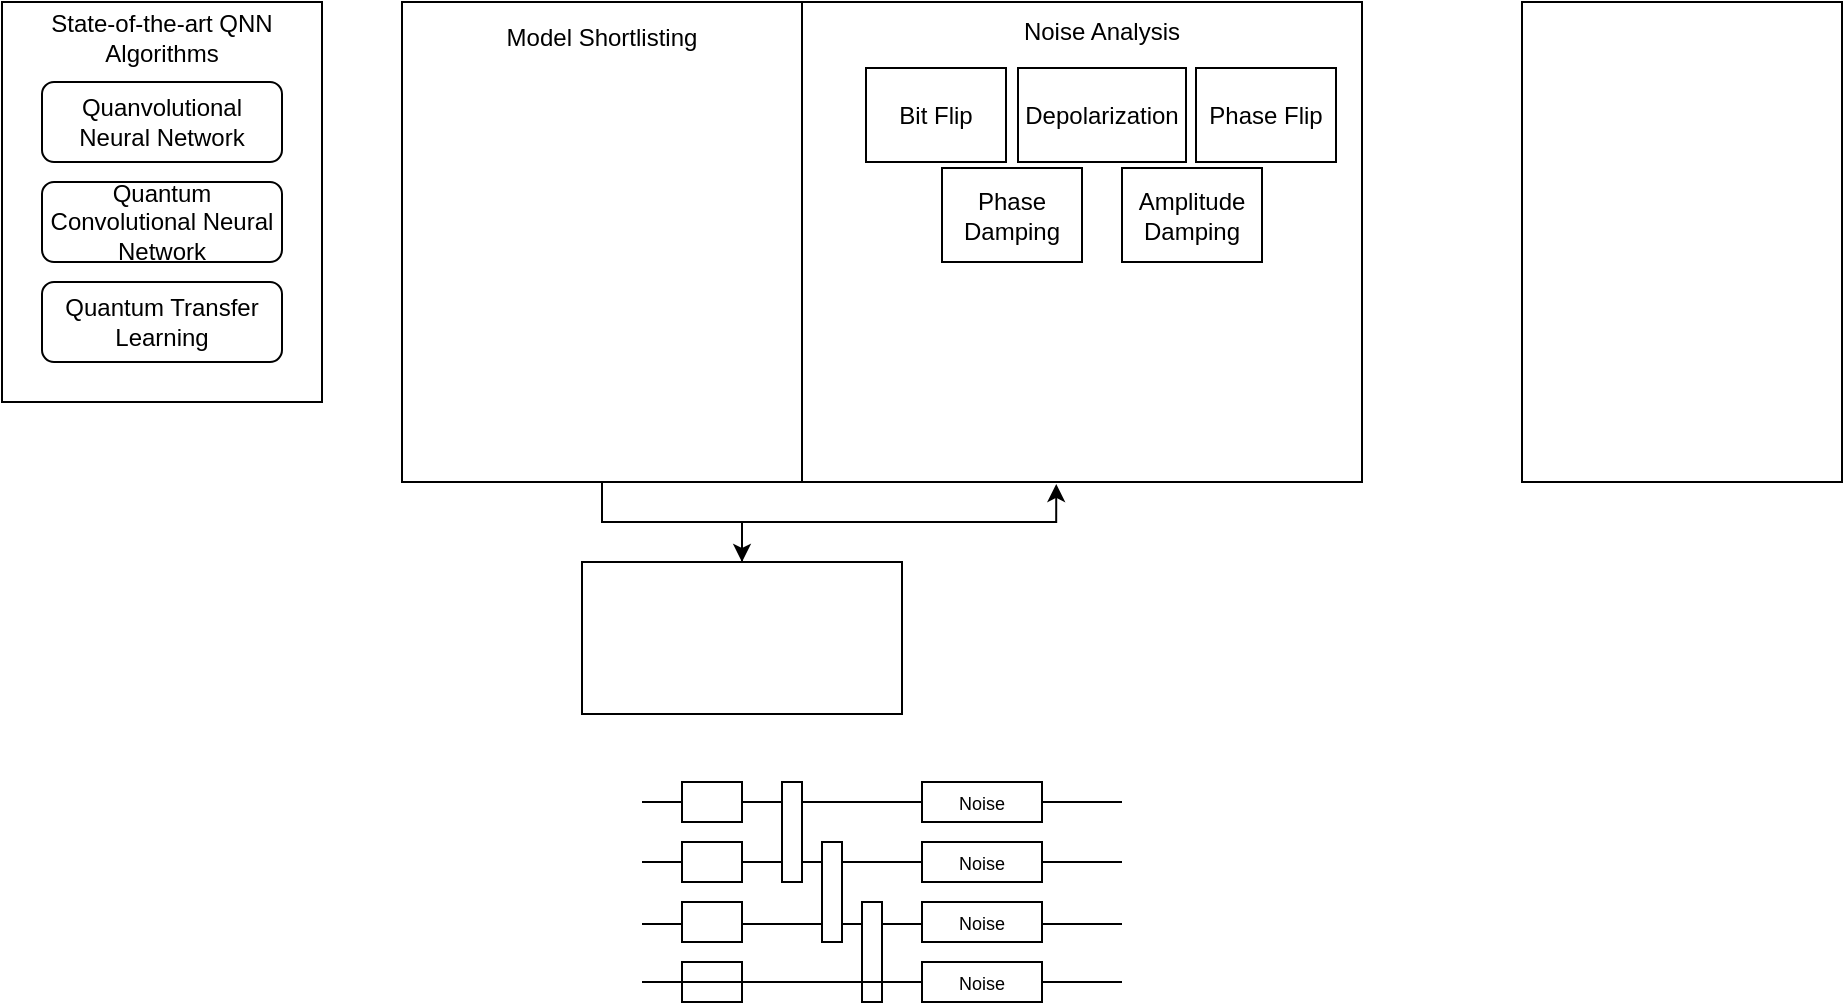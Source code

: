 <mxfile version="24.2.8" type="github" pages="6">
  <diagram name="QCE-Methodology" id="ciLwFc6_xf-5Hv-enScU">
    <mxGraphModel dx="990" dy="640" grid="1" gridSize="10" guides="1" tooltips="1" connect="1" arrows="1" fold="1" page="1" pageScale="1" pageWidth="1169" pageHeight="827" math="0" shadow="0">
      <root>
        <mxCell id="0" />
        <mxCell id="1" parent="0" />
        <mxCell id="vqSa0VOfY4HYo12dXOzq-1" value="" style="rounded=0;whiteSpace=wrap;html=1;" vertex="1" parent="1">
          <mxGeometry x="80" y="80" width="160" height="200" as="geometry" />
        </mxCell>
        <mxCell id="q-n9SwoGb6ShsEJauN7R-2" style="edgeStyle=orthogonalEdgeStyle;rounded=0;orthogonalLoop=1;jettySize=auto;html=1;entryX=0.5;entryY=0;entryDx=0;entryDy=0;" edge="1" parent="1" source="vqSa0VOfY4HYo12dXOzq-2" target="q-n9SwoGb6ShsEJauN7R-1">
          <mxGeometry relative="1" as="geometry" />
        </mxCell>
        <mxCell id="vqSa0VOfY4HYo12dXOzq-2" value="" style="rounded=0;whiteSpace=wrap;html=1;" vertex="1" parent="1">
          <mxGeometry x="280" y="80" width="200" height="240" as="geometry" />
        </mxCell>
        <mxCell id="vqSa0VOfY4HYo12dXOzq-3" value="" style="rounded=0;whiteSpace=wrap;html=1;" vertex="1" parent="1">
          <mxGeometry x="840" y="80" width="160" height="240" as="geometry" />
        </mxCell>
        <mxCell id="vqSa0VOfY4HYo12dXOzq-4" value="State-of-the-art QNN Algorithms" style="text;html=1;align=center;verticalAlign=middle;whiteSpace=wrap;rounded=0;" vertex="1" parent="1">
          <mxGeometry x="90" y="83" width="140" height="30" as="geometry" />
        </mxCell>
        <mxCell id="vqSa0VOfY4HYo12dXOzq-5" value="Quanvolutional Neural Network" style="rounded=1;whiteSpace=wrap;html=1;" vertex="1" parent="1">
          <mxGeometry x="100" y="120" width="120" height="40" as="geometry" />
        </mxCell>
        <mxCell id="vqSa0VOfY4HYo12dXOzq-6" value="Quantum Convolutional Neural Network" style="rounded=1;whiteSpace=wrap;html=1;" vertex="1" parent="1">
          <mxGeometry x="100" y="170" width="120" height="40" as="geometry" />
        </mxCell>
        <mxCell id="vqSa0VOfY4HYo12dXOzq-7" value="Quantum Transfer Learning" style="rounded=1;whiteSpace=wrap;html=1;" vertex="1" parent="1">
          <mxGeometry x="100" y="220" width="120" height="40" as="geometry" />
        </mxCell>
        <mxCell id="vqSa0VOfY4HYo12dXOzq-8" value="" style="rounded=0;whiteSpace=wrap;html=1;" vertex="1" parent="1">
          <mxGeometry x="480" y="80" width="280" height="240" as="geometry" />
        </mxCell>
        <mxCell id="vqSa0VOfY4HYo12dXOzq-9" value="Model Shortlisting" style="text;html=1;align=center;verticalAlign=middle;whiteSpace=wrap;rounded=0;" vertex="1" parent="1">
          <mxGeometry x="290" y="83" width="180" height="30" as="geometry" />
        </mxCell>
        <mxCell id="vqSa0VOfY4HYo12dXOzq-10" value="Noise Analysis" style="text;html=1;align=center;verticalAlign=middle;whiteSpace=wrap;rounded=0;" vertex="1" parent="1">
          <mxGeometry x="540" y="80" width="180" height="30" as="geometry" />
        </mxCell>
        <mxCell id="vqSa0VOfY4HYo12dXOzq-11" value="Amplitude Damping" style="rounded=0;whiteSpace=wrap;html=1;" vertex="1" parent="1">
          <mxGeometry x="640" y="163" width="70" height="47" as="geometry" />
        </mxCell>
        <mxCell id="vqSa0VOfY4HYo12dXOzq-12" value="Bit Flip" style="rounded=0;whiteSpace=wrap;html=1;" vertex="1" parent="1">
          <mxGeometry x="512" y="113" width="70" height="47" as="geometry" />
        </mxCell>
        <mxCell id="vqSa0VOfY4HYo12dXOzq-13" value="Depolarization" style="rounded=0;whiteSpace=wrap;html=1;" vertex="1" parent="1">
          <mxGeometry x="588" y="113" width="84" height="47" as="geometry" />
        </mxCell>
        <mxCell id="vqSa0VOfY4HYo12dXOzq-14" value="Phase Damping" style="rounded=0;whiteSpace=wrap;html=1;" vertex="1" parent="1">
          <mxGeometry x="550" y="163" width="70" height="47" as="geometry" />
        </mxCell>
        <mxCell id="vqSa0VOfY4HYo12dXOzq-15" value="Phase Flip" style="rounded=0;whiteSpace=wrap;html=1;" vertex="1" parent="1">
          <mxGeometry x="677" y="113" width="70" height="47" as="geometry" />
        </mxCell>
        <mxCell id="vqSa0VOfY4HYo12dXOzq-17" value="" style="endArrow=none;html=1;rounded=0;" edge="1" parent="1">
          <mxGeometry width="50" height="50" relative="1" as="geometry">
            <mxPoint x="400" y="480" as="sourcePoint" />
            <mxPoint x="640" y="480" as="targetPoint" />
          </mxGeometry>
        </mxCell>
        <mxCell id="vqSa0VOfY4HYo12dXOzq-18" value="" style="endArrow=none;html=1;rounded=0;" edge="1" parent="1">
          <mxGeometry width="50" height="50" relative="1" as="geometry">
            <mxPoint x="400" y="510" as="sourcePoint" />
            <mxPoint x="640" y="510" as="targetPoint" />
          </mxGeometry>
        </mxCell>
        <mxCell id="vqSa0VOfY4HYo12dXOzq-19" value="" style="endArrow=none;html=1;rounded=0;" edge="1" parent="1">
          <mxGeometry width="50" height="50" relative="1" as="geometry">
            <mxPoint x="400" y="541" as="sourcePoint" />
            <mxPoint x="640" y="541" as="targetPoint" />
          </mxGeometry>
        </mxCell>
        <mxCell id="vqSa0VOfY4HYo12dXOzq-20" value="" style="endArrow=none;html=1;rounded=0;" edge="1" parent="1" source="vqSa0VOfY4HYo12dXOzq-32">
          <mxGeometry width="50" height="50" relative="1" as="geometry">
            <mxPoint x="400" y="570" as="sourcePoint" />
            <mxPoint x="640" y="570" as="targetPoint" />
          </mxGeometry>
        </mxCell>
        <mxCell id="vqSa0VOfY4HYo12dXOzq-21" value="" style="rounded=0;whiteSpace=wrap;html=1;" vertex="1" parent="1">
          <mxGeometry x="420" y="470" width="30" height="20" as="geometry" />
        </mxCell>
        <mxCell id="vqSa0VOfY4HYo12dXOzq-22" value="" style="rounded=0;whiteSpace=wrap;html=1;" vertex="1" parent="1">
          <mxGeometry x="420" y="500" width="30" height="20" as="geometry" />
        </mxCell>
        <mxCell id="vqSa0VOfY4HYo12dXOzq-23" value="" style="rounded=0;whiteSpace=wrap;html=1;" vertex="1" parent="1">
          <mxGeometry x="420" y="530" width="30" height="20" as="geometry" />
        </mxCell>
        <mxCell id="vqSa0VOfY4HYo12dXOzq-24" value="" style="rounded=0;whiteSpace=wrap;html=1;" vertex="1" parent="1">
          <mxGeometry x="420" y="560" width="30" height="20" as="geometry" />
        </mxCell>
        <mxCell id="vqSa0VOfY4HYo12dXOzq-25" value="" style="rounded=0;whiteSpace=wrap;html=1;" vertex="1" parent="1">
          <mxGeometry x="470" y="470" width="10" height="50" as="geometry" />
        </mxCell>
        <mxCell id="vqSa0VOfY4HYo12dXOzq-26" value="" style="rounded=0;whiteSpace=wrap;html=1;" vertex="1" parent="1">
          <mxGeometry x="490" y="500" width="10" height="50" as="geometry" />
        </mxCell>
        <mxCell id="vqSa0VOfY4HYo12dXOzq-27" value="" style="rounded=0;whiteSpace=wrap;html=1;" vertex="1" parent="1">
          <mxGeometry x="510" y="530" width="10" height="50" as="geometry" />
        </mxCell>
        <mxCell id="vqSa0VOfY4HYo12dXOzq-29" value="&lt;font style=&quot;font-size: 9px;&quot;&gt;Noise&lt;/font&gt;" style="rounded=0;whiteSpace=wrap;html=1;" vertex="1" parent="1">
          <mxGeometry x="540" y="470" width="60" height="20" as="geometry" />
        </mxCell>
        <mxCell id="vqSa0VOfY4HYo12dXOzq-30" value="&lt;font style=&quot;font-size: 9px;&quot;&gt;Noise&lt;/font&gt;" style="rounded=0;whiteSpace=wrap;html=1;" vertex="1" parent="1">
          <mxGeometry x="540" y="500" width="60" height="20" as="geometry" />
        </mxCell>
        <mxCell id="vqSa0VOfY4HYo12dXOzq-31" value="&lt;font style=&quot;font-size: 9px;&quot;&gt;Noise&lt;/font&gt;" style="rounded=0;whiteSpace=wrap;html=1;" vertex="1" parent="1">
          <mxGeometry x="540" y="530" width="60" height="20" as="geometry" />
        </mxCell>
        <mxCell id="vqSa0VOfY4HYo12dXOzq-33" value="" style="endArrow=none;html=1;rounded=0;" edge="1" parent="1" target="vqSa0VOfY4HYo12dXOzq-32">
          <mxGeometry width="50" height="50" relative="1" as="geometry">
            <mxPoint x="400" y="570" as="sourcePoint" />
            <mxPoint x="640" y="570" as="targetPoint" />
          </mxGeometry>
        </mxCell>
        <mxCell id="vqSa0VOfY4HYo12dXOzq-32" value="&lt;font style=&quot;font-size: 9px;&quot;&gt;Noise&lt;/font&gt;" style="rounded=0;whiteSpace=wrap;html=1;" vertex="1" parent="1">
          <mxGeometry x="540" y="560" width="60" height="20" as="geometry" />
        </mxCell>
        <mxCell id="q-n9SwoGb6ShsEJauN7R-1" value="" style="rounded=0;whiteSpace=wrap;html=1;" vertex="1" parent="1">
          <mxGeometry x="370" y="360" width="160" height="76" as="geometry" />
        </mxCell>
        <mxCell id="q-n9SwoGb6ShsEJauN7R-3" style="edgeStyle=orthogonalEdgeStyle;rounded=0;orthogonalLoop=1;jettySize=auto;html=1;entryX=0.454;entryY=1.004;entryDx=0;entryDy=0;entryPerimeter=0;" edge="1" parent="1" source="q-n9SwoGb6ShsEJauN7R-1" target="vqSa0VOfY4HYo12dXOzq-8">
          <mxGeometry relative="1" as="geometry" />
        </mxCell>
      </root>
    </mxGraphModel>
  </diagram>
  <diagram id="UL-P-K5Sw1AcmyPK3u9S" name="Capstone-Methodology">
    <mxGraphModel dx="954" dy="606" grid="1" gridSize="10" guides="1" tooltips="1" connect="1" arrows="1" fold="1" page="1" pageScale="1" pageWidth="827" pageHeight="1169" math="0" shadow="0">
      <root>
        <mxCell id="0" />
        <mxCell id="1" parent="0" />
      </root>
    </mxGraphModel>
  </diagram>
  <diagram id="SuCf60ZqhbGZs732jb4X" name="QCE-Others">
    <mxGraphModel dx="521" dy="337" grid="1" gridSize="10" guides="1" tooltips="1" connect="1" arrows="1" fold="1" page="1" pageScale="1" pageWidth="1169" pageHeight="827" math="0" shadow="0">
      <root>
        <mxCell id="0" />
        <mxCell id="1" parent="0" />
        <mxCell id="YriLZJVe6dbAeMncKkvC-10" value="" style="rounded=0;whiteSpace=wrap;html=1;" vertex="1" parent="1">
          <mxGeometry x="220" y="160" width="280" height="80" as="geometry" />
        </mxCell>
        <mxCell id="YriLZJVe6dbAeMncKkvC-2" value="&lt;font style=&quot;font-size: 15px;&quot;&gt;Variational Quantum Circuit&lt;/font&gt;" style="text;html=1;align=center;verticalAlign=middle;whiteSpace=wrap;rounded=0;" vertex="1" parent="1">
          <mxGeometry x="120" y="20" width="220" height="30" as="geometry" />
        </mxCell>
        <mxCell id="YriLZJVe6dbAeMncKkvC-4" value="Pre-Processing" style="rounded=0;whiteSpace=wrap;html=1;" vertex="1" parent="1">
          <mxGeometry x="120" y="160" width="80" height="80" as="geometry" />
        </mxCell>
        <mxCell id="YriLZJVe6dbAeMncKkvC-7" value="Post-Processing" style="rounded=0;whiteSpace=wrap;html=1;" vertex="1" parent="1">
          <mxGeometry x="520" y="160" width="70" height="80" as="geometry" />
        </mxCell>
        <mxCell id="YriLZJVe6dbAeMncKkvC-11" value="" style="endArrow=none;html=1;rounded=0;entryX=1;entryY=0.25;entryDx=0;entryDy=0;" edge="1" parent="1">
          <mxGeometry width="50" height="50" relative="1" as="geometry">
            <mxPoint x="250" y="186" as="sourcePoint" />
            <mxPoint x="490" y="186" as="targetPoint" />
          </mxGeometry>
        </mxCell>
        <mxCell id="YriLZJVe6dbAeMncKkvC-13" value="" style="endArrow=none;html=1;rounded=0;" edge="1" parent="1">
          <mxGeometry width="50" height="50" relative="1" as="geometry">
            <mxPoint x="250" y="216" as="sourcePoint" />
            <mxPoint x="490" y="216" as="targetPoint" />
          </mxGeometry>
        </mxCell>
        <mxCell id="YriLZJVe6dbAeMncKkvC-5" value="Data Encoding" style="rounded=0;whiteSpace=wrap;html=1;" vertex="1" parent="1">
          <mxGeometry x="281" y="170" width="60" height="60" as="geometry" />
        </mxCell>
        <mxCell id="YriLZJVe6dbAeMncKkvC-6" value="Variational Quantum Circuit" style="rounded=0;whiteSpace=wrap;html=1;" vertex="1" parent="1">
          <mxGeometry x="350" y="170" width="110" height="60" as="geometry" />
        </mxCell>
      </root>
    </mxGraphModel>
  </diagram>
  <diagram id="XgzVKk2o3ZkDbLi_Rrk5" name="QuanNN">
    <mxGraphModel dx="990" dy="640" grid="1" gridSize="10" guides="1" tooltips="1" connect="1" arrows="1" fold="1" page="1" pageScale="1" pageWidth="1169" pageHeight="827" math="0" shadow="0">
      <root>
        <mxCell id="0" />
        <mxCell id="1" parent="0" />
      </root>
    </mxGraphModel>
  </diagram>
  <diagram id="vLpl9T0QLdTouRF-CVUw" name="QCNN">
    <mxGraphModel dx="990" dy="640" grid="1" gridSize="10" guides="1" tooltips="1" connect="1" arrows="1" fold="1" page="1" pageScale="1" pageWidth="1169" pageHeight="827" math="0" shadow="0">
      <root>
        <mxCell id="0" />
        <mxCell id="1" parent="0" />
      </root>
    </mxGraphModel>
  </diagram>
  <diagram id="zV6WPqEQkDZQ6KnvY0dp" name="QTL">
    <mxGraphModel dx="990" dy="640" grid="1" gridSize="10" guides="1" tooltips="1" connect="1" arrows="1" fold="1" page="1" pageScale="1" pageWidth="1169" pageHeight="827" math="0" shadow="0">
      <root>
        <mxCell id="0" />
        <mxCell id="1" parent="0" />
      </root>
    </mxGraphModel>
  </diagram>
</mxfile>
